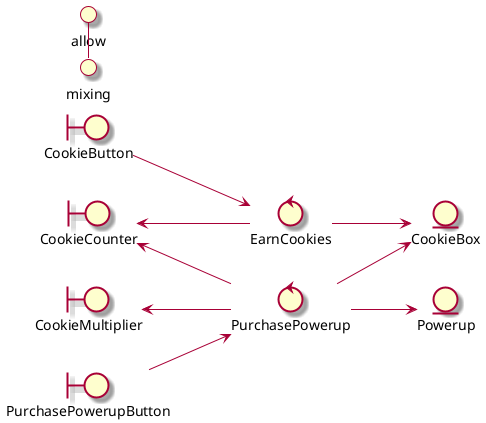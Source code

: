 ﻿@startuml
skin rose
allow-mixing
left to right direction

boundary CookieButton
boundary CookieCounter
boundary PurchasePowerupButton
boundary CookieMultiplier
control EarnCookies
control PurchasePowerup
entity CookieBox
entity Powerup

PurchasePowerupButton --> PurchasePowerup
PurchasePowerup -u-> CookieCounter
PurchasePowerup --> CookieBox
PurchasePowerup -u-> CookieMultiplier
PurchasePowerup --> Powerup
CookieButton --> EarnCookies
EarnCookies --> CookieBox
EarnCookies -u-> CookieCounter

@enduml